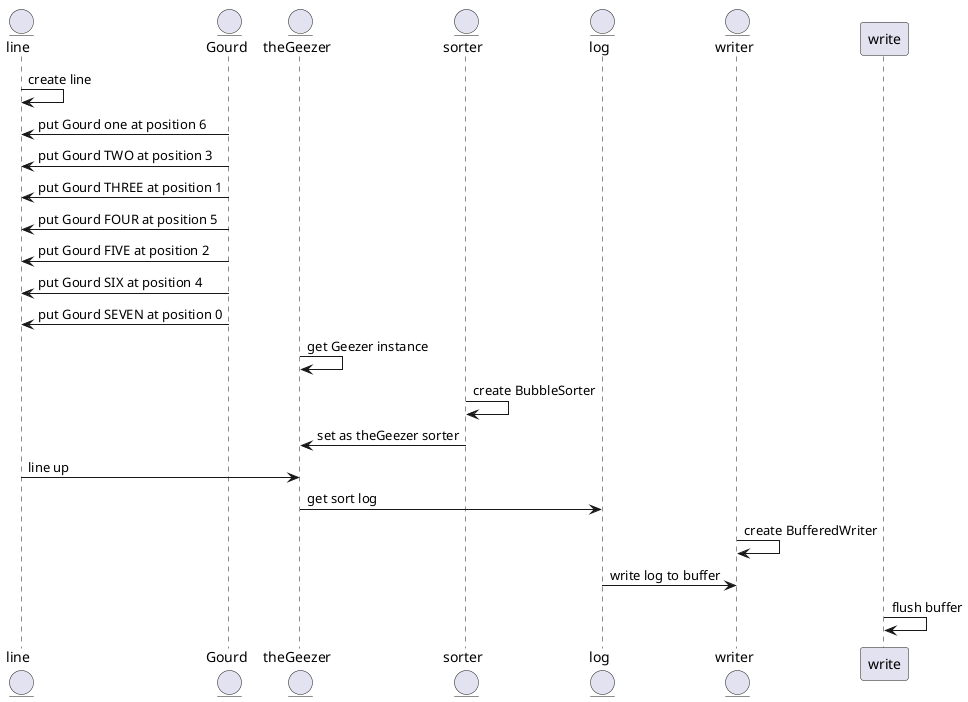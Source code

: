 @startuml timeline
entity line
entity Gourd 
entity theGeezer
entity sorter
entity log
entity writer

line        -> line     :create line

Gourd       -> line     :put Gourd one at position 6
Gourd       -> line     :put Gourd TWO at position 3
Gourd       -> line     :put Gourd THREE at position 1
Gourd       -> line     :put Gourd FOUR at position 5
Gourd       -> line     :put Gourd FIVE at position 2
Gourd       -> line     :put Gourd SIX at position 4
Gourd       -> line     :put Gourd SEVEN at position 0

theGeezer   -> theGeezer:get Geezer instance

sorter      -> sorter   :create BubbleSorter

sorter      -> theGeezer:set as theGeezer sorter

line        -> theGeezer:line up

theGeezer   -> log      :get sort log

writer      -> writer   :create BufferedWriter

log         -> writer   :write log to buffer

write       -> write    :flush buffer

@enduml
